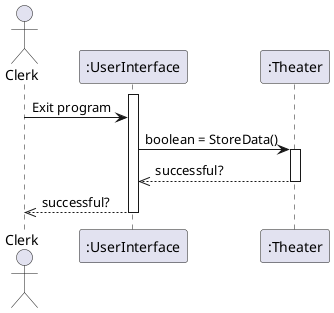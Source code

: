 @startuml
actor Clerk

activate ":UserInterface"
Clerk -> ":UserInterface" : Exit program

":UserInterface" -> ":Theater" : boolean = StoreData()
activate ":Theater"
":Theater" -->> ":UserInterface": successful?
deactivate ":Theater"
":UserInterface" -->> Clerk : successful?
deactivate ":UserInterface"
@enduml